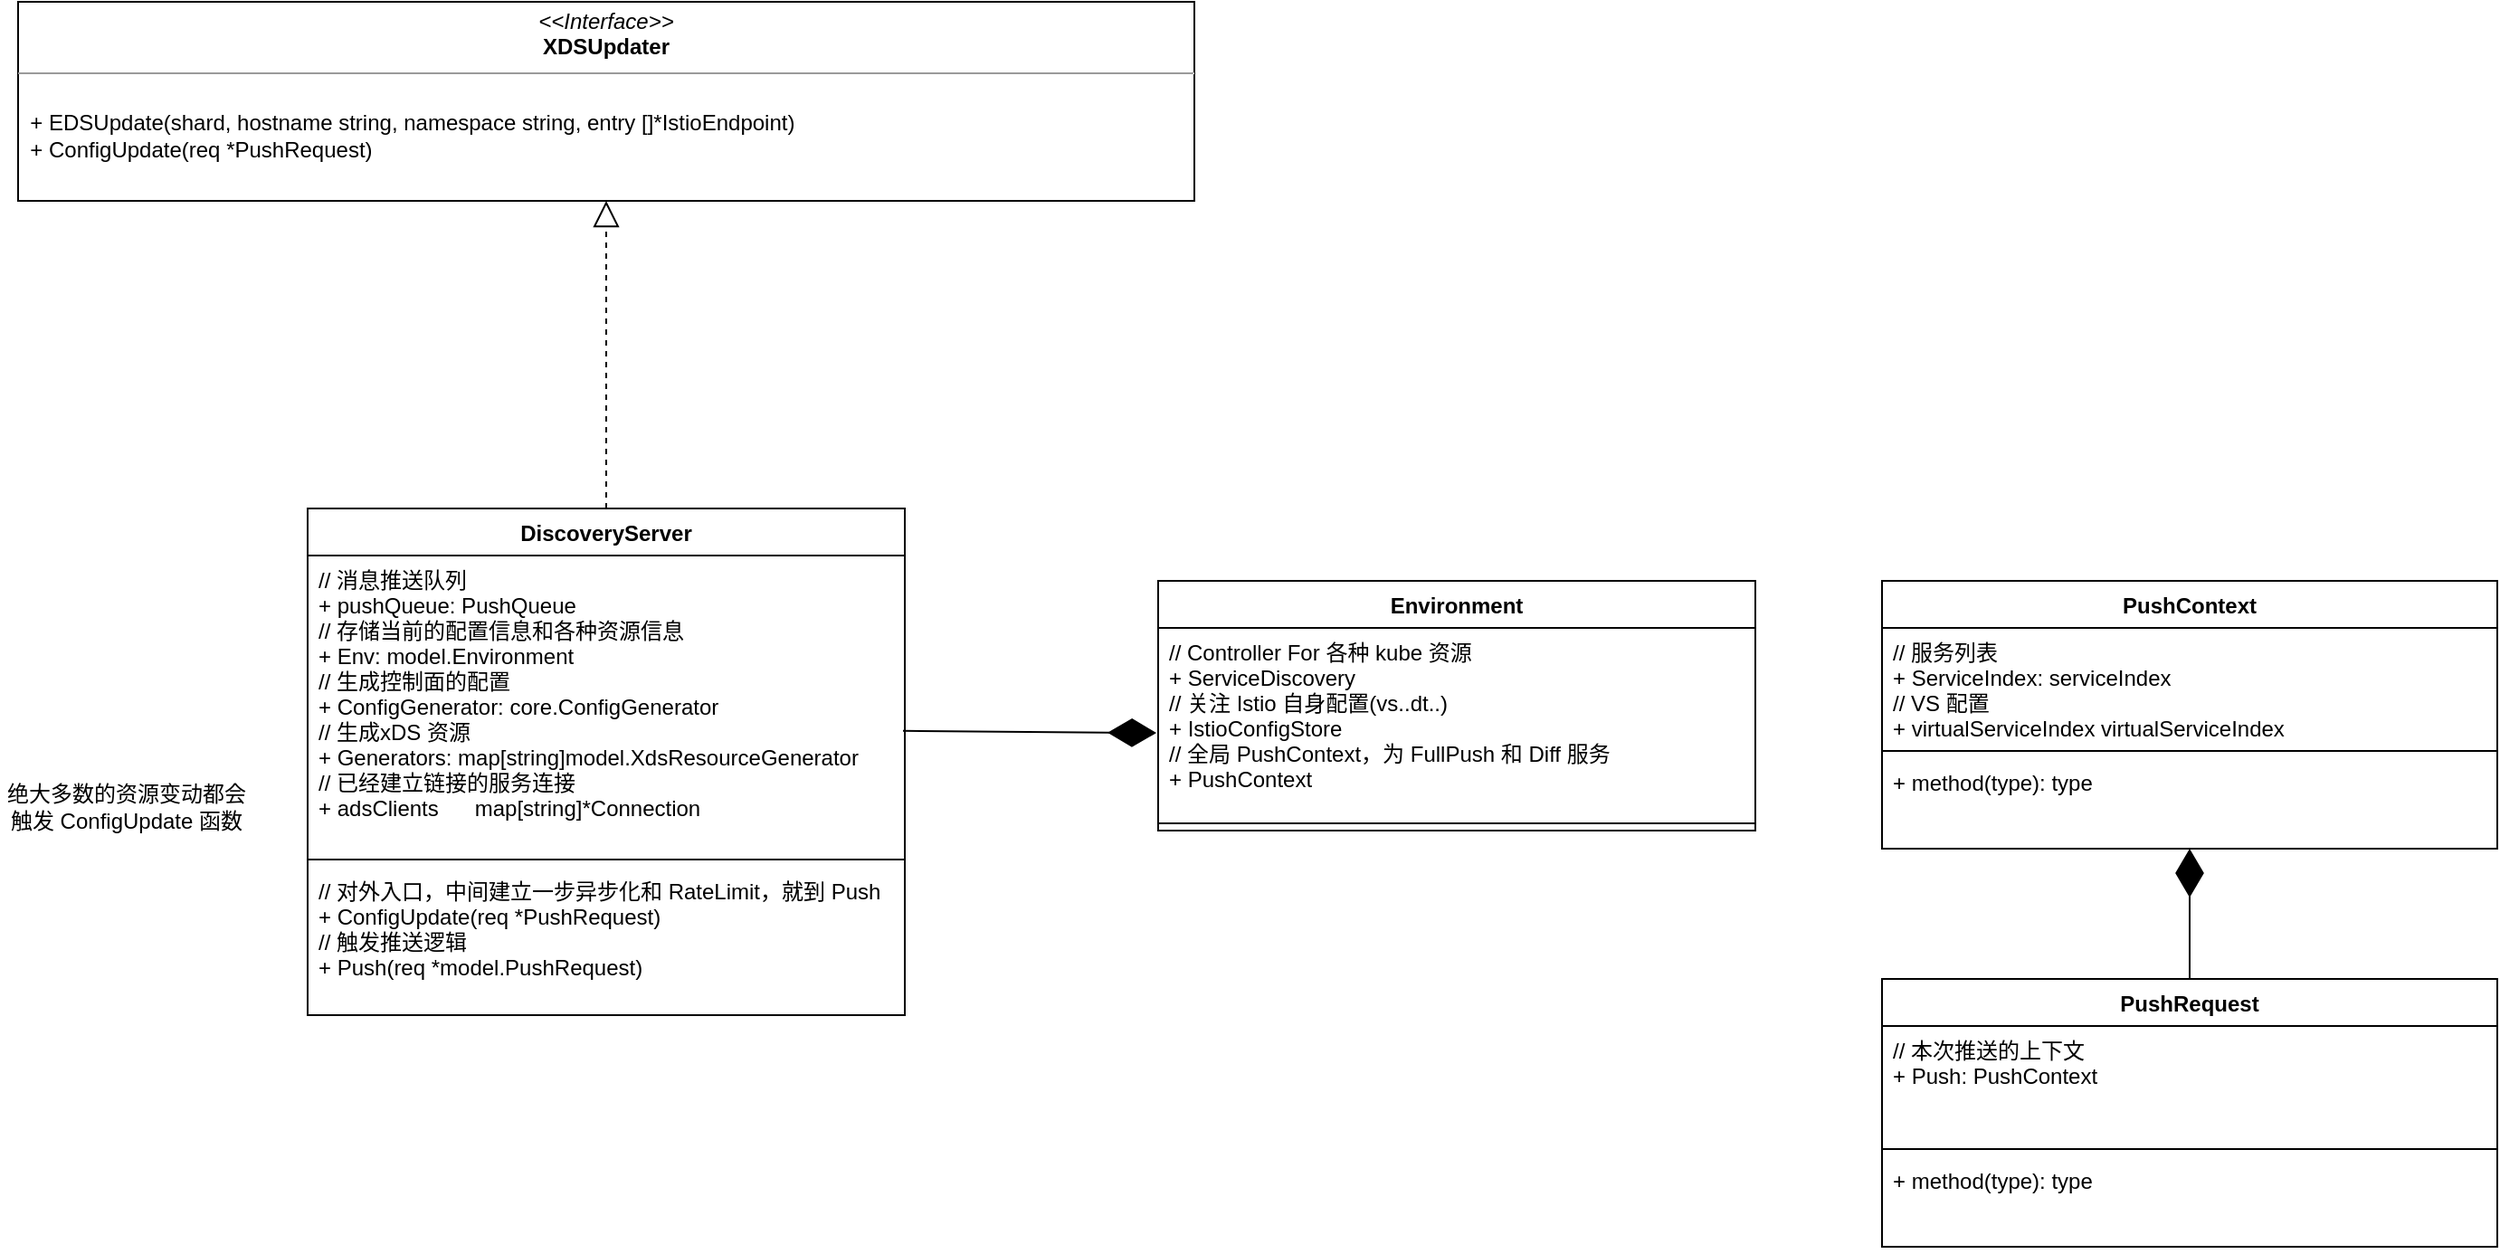 <mxfile version="15.0.2" type="github">
  <diagram id="hEXDd10Iq0LCWIj7nufN" name="Page-1">
    <mxGraphModel dx="2216" dy="1940" grid="1" gridSize="10" guides="1" tooltips="1" connect="1" arrows="1" fold="1" page="1" pageScale="1" pageWidth="827" pageHeight="1169" math="0" shadow="0">
      <root>
        <mxCell id="0" />
        <mxCell id="1" parent="0" />
        <mxCell id="dJHb-aSYwerNETjksJnf-1" value="DiscoveryServer" style="swimlane;fontStyle=1;align=center;verticalAlign=top;childLayout=stackLayout;horizontal=1;startSize=26;horizontalStack=0;resizeParent=1;resizeParentMax=0;resizeLast=0;collapsible=1;marginBottom=0;" vertex="1" parent="1">
          <mxGeometry x="-270" y="130" width="330" height="280" as="geometry" />
        </mxCell>
        <mxCell id="dJHb-aSYwerNETjksJnf-2" value="// 消息推送队列&#xa;+ pushQueue: PushQueue&#xa;// 存储当前的配置信息和各种资源信息&#xa;+ Env: model.Environment&#xa;// 生成控制面的配置&#xa;+ ConfigGenerator: core.ConfigGenerator&#xa;// 生成xDS 资源&#xa;+ Generators: map[string]model.XdsResourceGenerator&#xa;// 已经建立链接的服务连接&#xa;+ adsClients      map[string]*Connection" style="text;strokeColor=none;fillColor=none;align=left;verticalAlign=top;spacingLeft=4;spacingRight=4;overflow=hidden;rotatable=0;points=[[0,0.5],[1,0.5]];portConstraint=eastwest;" vertex="1" parent="dJHb-aSYwerNETjksJnf-1">
          <mxGeometry y="26" width="330" height="164" as="geometry" />
        </mxCell>
        <mxCell id="dJHb-aSYwerNETjksJnf-3" value="" style="line;strokeWidth=1;fillColor=none;align=left;verticalAlign=middle;spacingTop=-1;spacingLeft=3;spacingRight=3;rotatable=0;labelPosition=right;points=[];portConstraint=eastwest;" vertex="1" parent="dJHb-aSYwerNETjksJnf-1">
          <mxGeometry y="190" width="330" height="8" as="geometry" />
        </mxCell>
        <mxCell id="dJHb-aSYwerNETjksJnf-4" value="// 对外入口，中间建立一步异步化和 RateLimit，就到 Push&#xa;+ ConfigUpdate(req *PushRequest)&#xa;// 触发推送逻辑&#xa;+ Push(req *model.PushRequest)" style="text;strokeColor=none;fillColor=none;align=left;verticalAlign=top;spacingLeft=4;spacingRight=4;overflow=hidden;rotatable=0;points=[[0,0.5],[1,0.5]];portConstraint=eastwest;" vertex="1" parent="dJHb-aSYwerNETjksJnf-1">
          <mxGeometry y="198" width="330" height="82" as="geometry" />
        </mxCell>
        <mxCell id="dJHb-aSYwerNETjksJnf-10" value="Environment" style="swimlane;fontStyle=1;align=center;verticalAlign=top;childLayout=stackLayout;horizontal=1;startSize=26;horizontalStack=0;resizeParent=1;resizeParentMax=0;resizeLast=0;collapsible=1;marginBottom=0;" vertex="1" parent="1">
          <mxGeometry x="200" y="170" width="330" height="138" as="geometry" />
        </mxCell>
        <mxCell id="dJHb-aSYwerNETjksJnf-11" value="// Controller For 各种 kube 资源&#xa;+ ServiceDiscovery&#xa;// 关注 Istio 自身配置(vs..dt..)&#xa;+ IstioConfigStore&#xa;// 全局 PushContext，为 FullPush 和 Diff 服务&#xa;+ PushContext" style="text;strokeColor=none;fillColor=none;align=left;verticalAlign=top;spacingLeft=4;spacingRight=4;overflow=hidden;rotatable=0;points=[[0,0.5],[1,0.5]];portConstraint=eastwest;" vertex="1" parent="dJHb-aSYwerNETjksJnf-10">
          <mxGeometry y="26" width="330" height="104" as="geometry" />
        </mxCell>
        <mxCell id="dJHb-aSYwerNETjksJnf-12" value="" style="line;strokeWidth=1;fillColor=none;align=left;verticalAlign=middle;spacingTop=-1;spacingLeft=3;spacingRight=3;rotatable=0;labelPosition=right;points=[];portConstraint=eastwest;" vertex="1" parent="dJHb-aSYwerNETjksJnf-10">
          <mxGeometry y="130" width="330" height="8" as="geometry" />
        </mxCell>
        <mxCell id="dJHb-aSYwerNETjksJnf-18" value="PushRequest" style="swimlane;fontStyle=1;align=center;verticalAlign=top;childLayout=stackLayout;horizontal=1;startSize=26;horizontalStack=0;resizeParent=1;resizeParentMax=0;resizeLast=0;collapsible=1;marginBottom=0;" vertex="1" parent="1">
          <mxGeometry x="600" y="390" width="340" height="148" as="geometry" />
        </mxCell>
        <mxCell id="dJHb-aSYwerNETjksJnf-19" value="// 本次推送的上下文&#xa;+ Push: PushContext" style="text;strokeColor=none;fillColor=none;align=left;verticalAlign=top;spacingLeft=4;spacingRight=4;overflow=hidden;rotatable=0;points=[[0,0.5],[1,0.5]];portConstraint=eastwest;" vertex="1" parent="dJHb-aSYwerNETjksJnf-18">
          <mxGeometry y="26" width="340" height="64" as="geometry" />
        </mxCell>
        <mxCell id="dJHb-aSYwerNETjksJnf-20" value="" style="line;strokeWidth=1;fillColor=none;align=left;verticalAlign=middle;spacingTop=-1;spacingLeft=3;spacingRight=3;rotatable=0;labelPosition=right;points=[];portConstraint=eastwest;" vertex="1" parent="dJHb-aSYwerNETjksJnf-18">
          <mxGeometry y="90" width="340" height="8" as="geometry" />
        </mxCell>
        <mxCell id="dJHb-aSYwerNETjksJnf-21" value="+ method(type): type" style="text;strokeColor=none;fillColor=none;align=left;verticalAlign=top;spacingLeft=4;spacingRight=4;overflow=hidden;rotatable=0;points=[[0,0.5],[1,0.5]];portConstraint=eastwest;" vertex="1" parent="dJHb-aSYwerNETjksJnf-18">
          <mxGeometry y="98" width="340" height="50" as="geometry" />
        </mxCell>
        <mxCell id="dJHb-aSYwerNETjksJnf-22" value="PushContext" style="swimlane;fontStyle=1;align=center;verticalAlign=top;childLayout=stackLayout;horizontal=1;startSize=26;horizontalStack=0;resizeParent=1;resizeParentMax=0;resizeLast=0;collapsible=1;marginBottom=0;" vertex="1" parent="1">
          <mxGeometry x="600" y="170" width="340" height="148" as="geometry" />
        </mxCell>
        <mxCell id="dJHb-aSYwerNETjksJnf-23" value="// 服务列表&#xa;+ ServiceIndex: serviceIndex&#xa;// VS 配置&#xa;+ virtualServiceIndex virtualServiceIndex" style="text;strokeColor=none;fillColor=none;align=left;verticalAlign=top;spacingLeft=4;spacingRight=4;overflow=hidden;rotatable=0;points=[[0,0.5],[1,0.5]];portConstraint=eastwest;" vertex="1" parent="dJHb-aSYwerNETjksJnf-22">
          <mxGeometry y="26" width="340" height="64" as="geometry" />
        </mxCell>
        <mxCell id="dJHb-aSYwerNETjksJnf-24" value="" style="line;strokeWidth=1;fillColor=none;align=left;verticalAlign=middle;spacingTop=-1;spacingLeft=3;spacingRight=3;rotatable=0;labelPosition=right;points=[];portConstraint=eastwest;" vertex="1" parent="dJHb-aSYwerNETjksJnf-22">
          <mxGeometry y="90" width="340" height="8" as="geometry" />
        </mxCell>
        <mxCell id="dJHb-aSYwerNETjksJnf-25" value="+ method(type): type" style="text;strokeColor=none;fillColor=none;align=left;verticalAlign=top;spacingLeft=4;spacingRight=4;overflow=hidden;rotatable=0;points=[[0,0.5],[1,0.5]];portConstraint=eastwest;" vertex="1" parent="dJHb-aSYwerNETjksJnf-22">
          <mxGeometry y="98" width="340" height="50" as="geometry" />
        </mxCell>
        <mxCell id="dJHb-aSYwerNETjksJnf-26" value="&lt;p style=&quot;margin: 0px ; margin-top: 4px ; text-align: center&quot;&gt;&lt;i&gt;&amp;lt;&amp;lt;Interface&amp;gt;&amp;gt;&lt;/i&gt;&lt;br&gt;&lt;b&gt;XDSUpdater&lt;/b&gt;&lt;/p&gt;&lt;hr size=&quot;1&quot;&gt;&lt;p style=&quot;margin: 0px ; margin-left: 4px&quot;&gt;&amp;nbsp;&lt;/p&gt;&amp;nbsp; + EDSUpdate(shard, hostname string, namespace string, entry []*IstioEndpoint)&lt;br&gt;&amp;nbsp; +&amp;nbsp;ConfigUpdate(req *PushRequest)" style="verticalAlign=top;align=left;overflow=fill;fontSize=12;fontFamily=Helvetica;html=1;" vertex="1" parent="1">
          <mxGeometry x="-430" y="-150" width="650" height="110" as="geometry" />
        </mxCell>
        <mxCell id="dJHb-aSYwerNETjksJnf-27" value="" style="endArrow=block;dashed=1;endFill=0;endSize=12;html=1;entryX=0.5;entryY=1;entryDx=0;entryDy=0;exitX=0.5;exitY=0;exitDx=0;exitDy=0;" edge="1" parent="1" source="dJHb-aSYwerNETjksJnf-1" target="dJHb-aSYwerNETjksJnf-26">
          <mxGeometry width="160" relative="1" as="geometry">
            <mxPoint x="-490" y="80" as="sourcePoint" />
            <mxPoint x="-330" y="80" as="targetPoint" />
          </mxGeometry>
        </mxCell>
        <mxCell id="dJHb-aSYwerNETjksJnf-28" value="绝大多数的资源变动都会触发 ConfigUpdate 函数" style="text;html=1;strokeColor=none;fillColor=none;align=center;verticalAlign=middle;whiteSpace=wrap;rounded=0;" vertex="1" parent="1">
          <mxGeometry x="-440" y="249" width="140" height="91" as="geometry" />
        </mxCell>
        <mxCell id="dJHb-aSYwerNETjksJnf-29" value="" style="endArrow=diamondThin;endFill=1;endSize=24;html=1;exitX=0.997;exitY=0.591;exitDx=0;exitDy=0;exitPerimeter=0;entryX=-0.003;entryY=0.558;entryDx=0;entryDy=0;entryPerimeter=0;" edge="1" parent="1" source="dJHb-aSYwerNETjksJnf-2" target="dJHb-aSYwerNETjksJnf-11">
          <mxGeometry width="160" relative="1" as="geometry">
            <mxPoint x="270" y="260" as="sourcePoint" />
            <mxPoint x="420" y="240" as="targetPoint" />
          </mxGeometry>
        </mxCell>
        <mxCell id="dJHb-aSYwerNETjksJnf-30" value="" style="endArrow=diamondThin;endFill=1;endSize=24;html=1;exitX=0.5;exitY=0;exitDx=0;exitDy=0;" edge="1" parent="1" source="dJHb-aSYwerNETjksJnf-18">
          <mxGeometry width="160" relative="1" as="geometry">
            <mxPoint x="770.0" y="180.004" as="sourcePoint" />
            <mxPoint x="770" y="318" as="targetPoint" />
          </mxGeometry>
        </mxCell>
      </root>
    </mxGraphModel>
  </diagram>
</mxfile>

